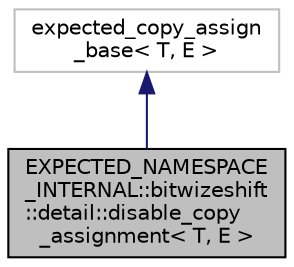 digraph "EXPECTED_NAMESPACE_INTERNAL::bitwizeshift::detail::disable_copy_assignment&lt; T, E &gt;"
{
  edge [fontname="Helvetica",fontsize="10",labelfontname="Helvetica",labelfontsize="10"];
  node [fontname="Helvetica",fontsize="10",shape=record];
  Node0 [label="EXPECTED_NAMESPACE\l_INTERNAL::bitwizeshift\l::detail::disable_copy\l_assignment\< T, E \>",height=0.2,width=0.4,color="black", fillcolor="grey75", style="filled", fontcolor="black"];
  Node1 -> Node0 [dir="back",color="midnightblue",fontsize="10",style="solid",fontname="Helvetica"];
  Node1 [label="expected_copy_assign\l_base\< T, E \>",height=0.2,width=0.4,color="grey75", fillcolor="white", style="filled"];
}

